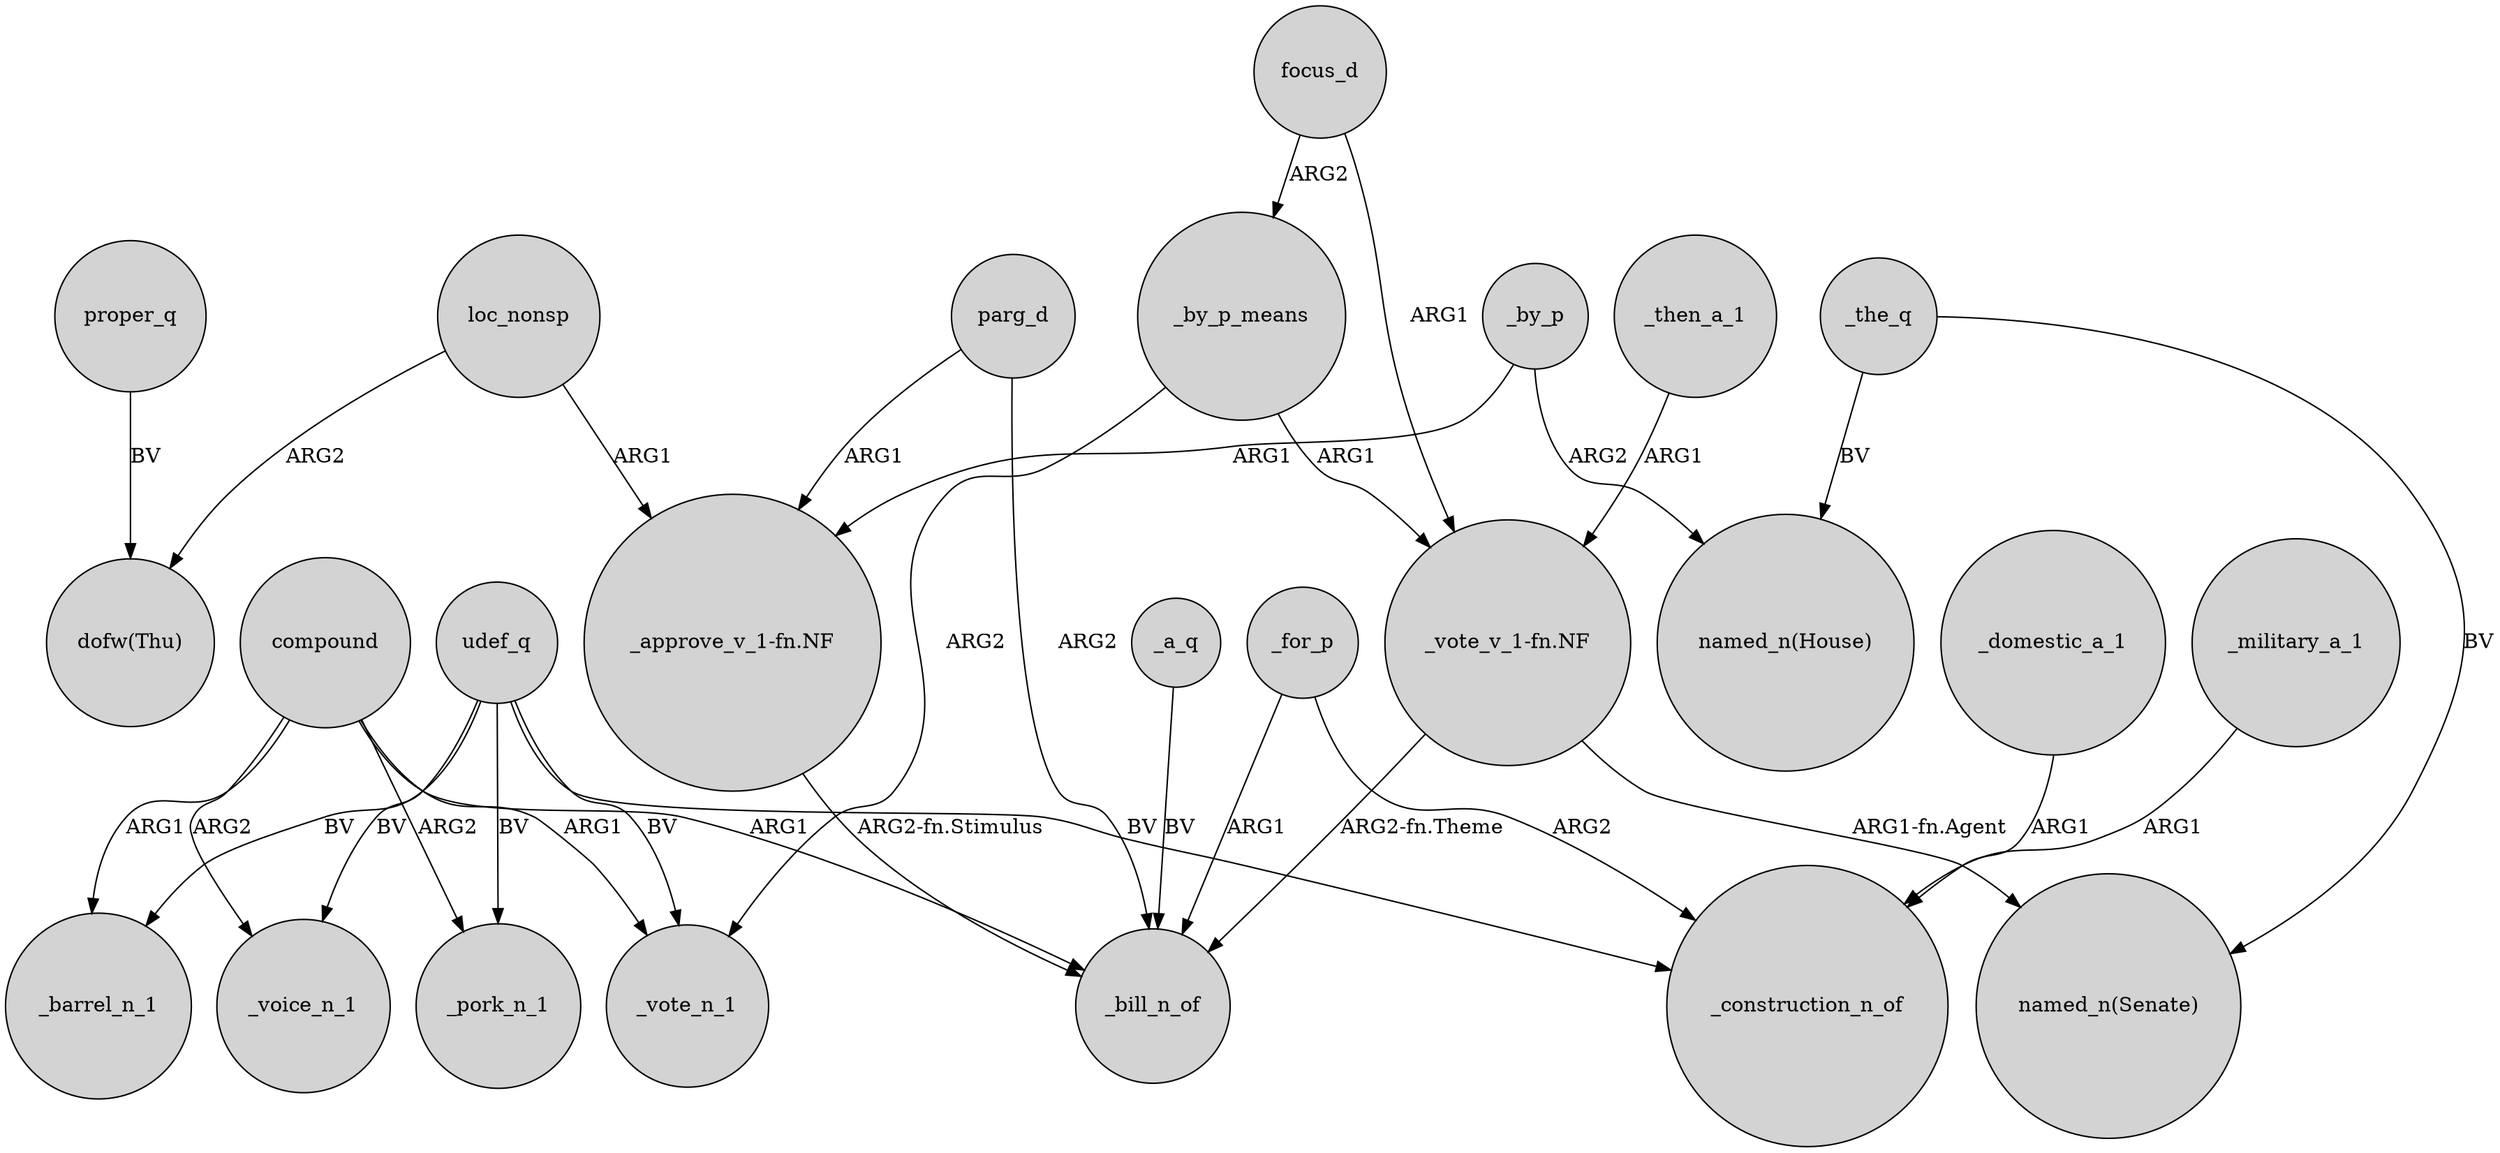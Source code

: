 digraph {
	node [shape=circle style=filled]
	udef_q -> _voice_n_1 [label=BV]
	udef_q -> _pork_n_1 [label=BV]
	_by_p -> "named_n(House)" [label=ARG2]
	_by_p_means -> _vote_n_1 [label=ARG2]
	compound -> _bill_n_of [label=ARG1]
	"_vote_v_1-fn.NF" -> _bill_n_of [label="ARG2-fn.Theme"]
	_a_q -> _bill_n_of [label=BV]
	"_vote_v_1-fn.NF" -> "named_n(Senate)" [label="ARG1-fn.Agent"]
	focus_d -> _by_p_means [label=ARG2]
	"_approve_v_1-fn.NF" -> _bill_n_of [label="ARG2-fn.Stimulus"]
	_domestic_a_1 -> _construction_n_of [label=ARG1]
	_military_a_1 -> _construction_n_of [label=ARG1]
	compound -> _pork_n_1 [label=ARG2]
	parg_d -> _bill_n_of [label=ARG2]
	_the_q -> "named_n(House)" [label=BV]
	_then_a_1 -> "_vote_v_1-fn.NF" [label=ARG1]
	_by_p -> "_approve_v_1-fn.NF" [label=ARG1]
	compound -> _barrel_n_1 [label=ARG1]
	_the_q -> "named_n(Senate)" [label=BV]
	focus_d -> "_vote_v_1-fn.NF" [label=ARG1]
	_by_p_means -> "_vote_v_1-fn.NF" [label=ARG1]
	_for_p -> _construction_n_of [label=ARG2]
	proper_q -> "dofw(Thu)" [label=BV]
	loc_nonsp -> "dofw(Thu)" [label=ARG2]
	loc_nonsp -> "_approve_v_1-fn.NF" [label=ARG1]
	udef_q -> _vote_n_1 [label=BV]
	udef_q -> _barrel_n_1 [label=BV]
	udef_q -> _construction_n_of [label=BV]
	parg_d -> "_approve_v_1-fn.NF" [label=ARG1]
	compound -> _vote_n_1 [label=ARG1]
	_for_p -> _bill_n_of [label=ARG1]
	compound -> _voice_n_1 [label=ARG2]
}
